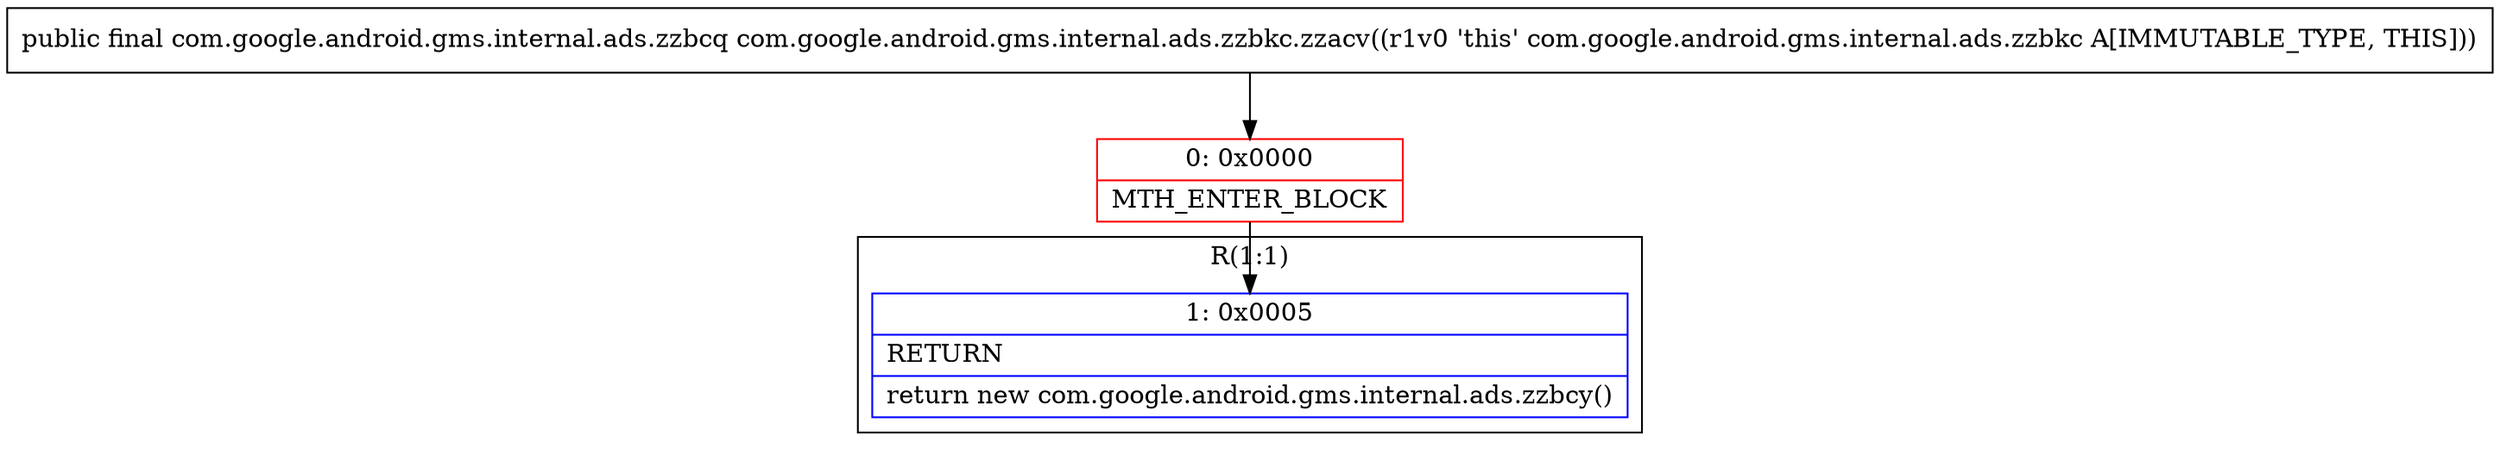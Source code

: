 digraph "CFG forcom.google.android.gms.internal.ads.zzbkc.zzacv()Lcom\/google\/android\/gms\/internal\/ads\/zzbcq;" {
subgraph cluster_Region_2110716687 {
label = "R(1:1)";
node [shape=record,color=blue];
Node_1 [shape=record,label="{1\:\ 0x0005|RETURN\l|return new com.google.android.gms.internal.ads.zzbcy()\l}"];
}
Node_0 [shape=record,color=red,label="{0\:\ 0x0000|MTH_ENTER_BLOCK\l}"];
MethodNode[shape=record,label="{public final com.google.android.gms.internal.ads.zzbcq com.google.android.gms.internal.ads.zzbkc.zzacv((r1v0 'this' com.google.android.gms.internal.ads.zzbkc A[IMMUTABLE_TYPE, THIS])) }"];
MethodNode -> Node_0;
Node_0 -> Node_1;
}

